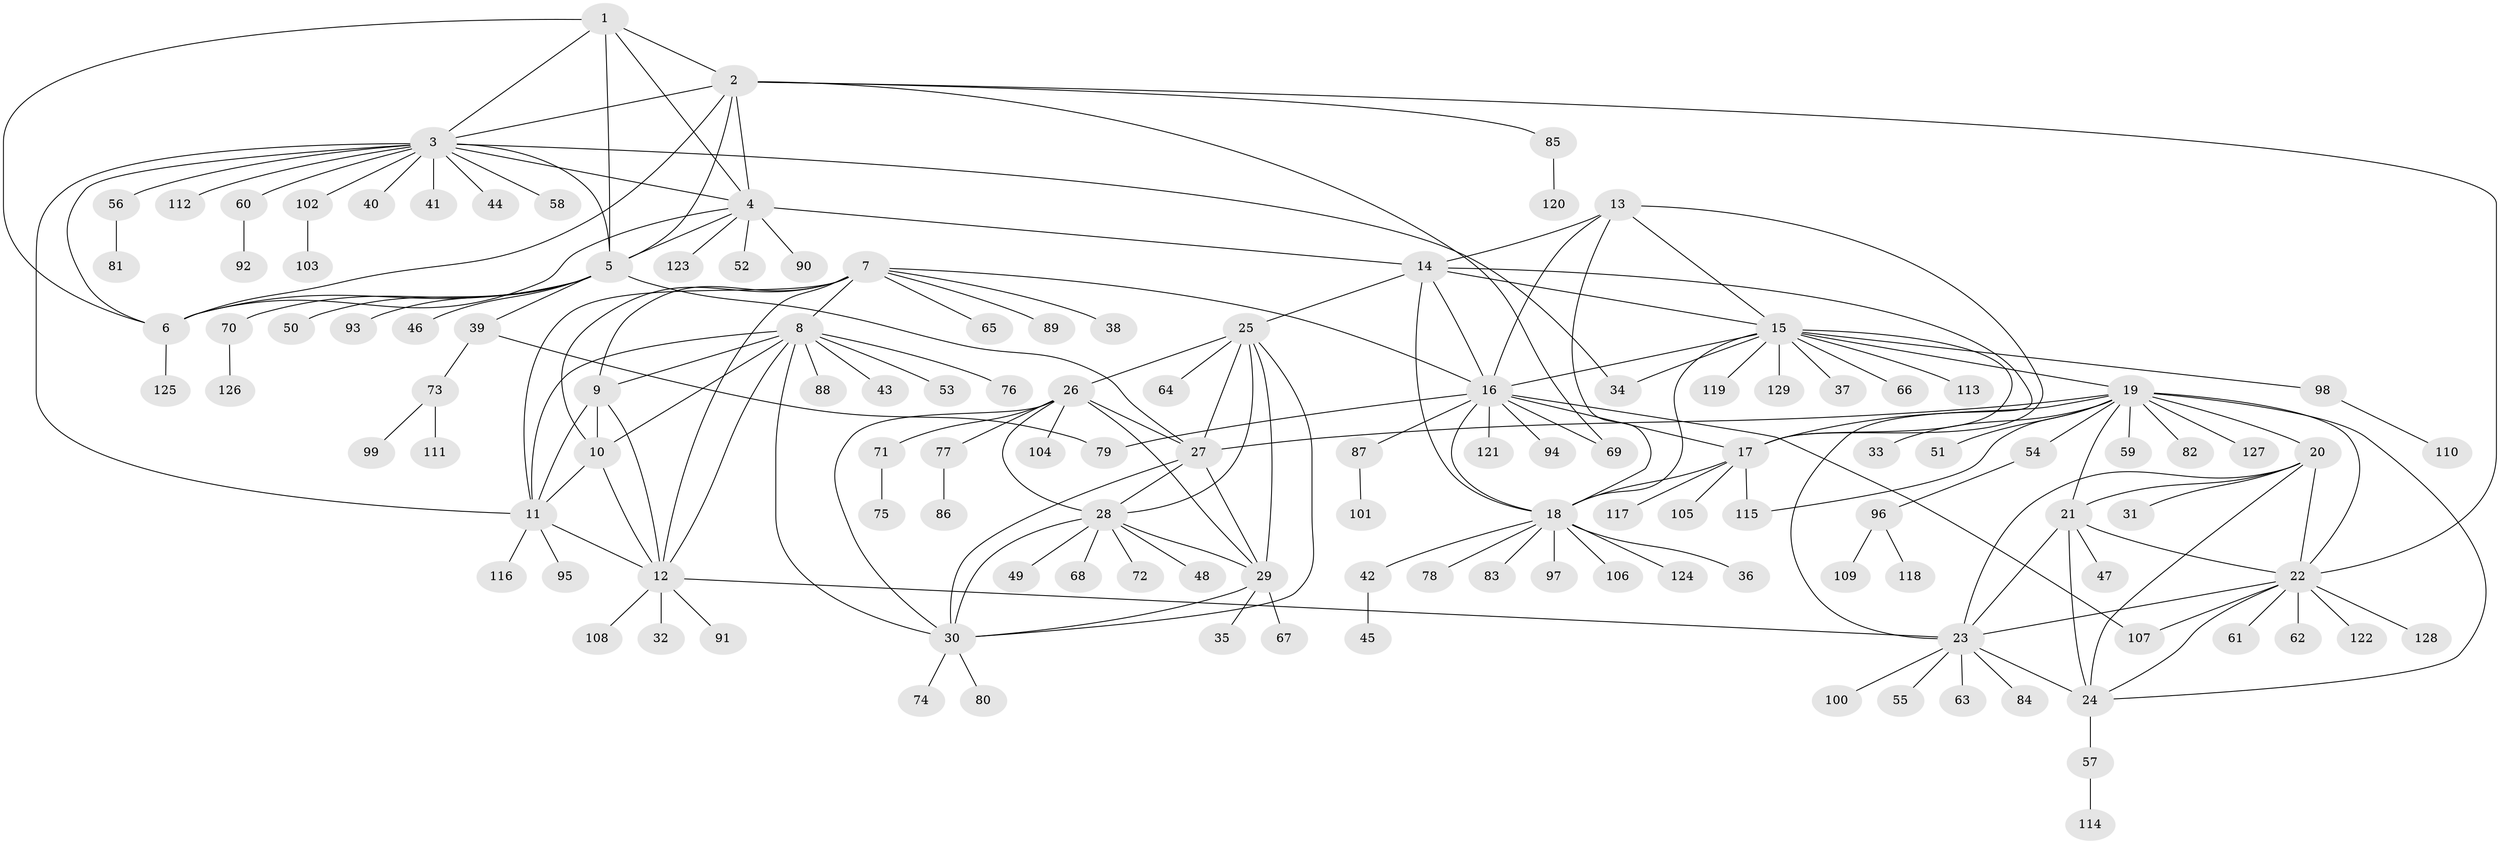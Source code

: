 // coarse degree distribution, {3: 0.05194805194805195, 6: 0.025974025974025976, 17: 0.025974025974025976, 10: 0.012987012987012988, 19: 0.012987012987012988, 7: 0.025974025974025976, 2: 0.11688311688311688, 8: 0.012987012987012988, 1: 0.7142857142857143}
// Generated by graph-tools (version 1.1) at 2025/19/03/04/25 18:19:42]
// undirected, 129 vertices, 189 edges
graph export_dot {
graph [start="1"]
  node [color=gray90,style=filled];
  1;
  2;
  3;
  4;
  5;
  6;
  7;
  8;
  9;
  10;
  11;
  12;
  13;
  14;
  15;
  16;
  17;
  18;
  19;
  20;
  21;
  22;
  23;
  24;
  25;
  26;
  27;
  28;
  29;
  30;
  31;
  32;
  33;
  34;
  35;
  36;
  37;
  38;
  39;
  40;
  41;
  42;
  43;
  44;
  45;
  46;
  47;
  48;
  49;
  50;
  51;
  52;
  53;
  54;
  55;
  56;
  57;
  58;
  59;
  60;
  61;
  62;
  63;
  64;
  65;
  66;
  67;
  68;
  69;
  70;
  71;
  72;
  73;
  74;
  75;
  76;
  77;
  78;
  79;
  80;
  81;
  82;
  83;
  84;
  85;
  86;
  87;
  88;
  89;
  90;
  91;
  92;
  93;
  94;
  95;
  96;
  97;
  98;
  99;
  100;
  101;
  102;
  103;
  104;
  105;
  106;
  107;
  108;
  109;
  110;
  111;
  112;
  113;
  114;
  115;
  116;
  117;
  118;
  119;
  120;
  121;
  122;
  123;
  124;
  125;
  126;
  127;
  128;
  129;
  1 -- 2;
  1 -- 3;
  1 -- 4;
  1 -- 5;
  1 -- 6;
  2 -- 3;
  2 -- 4;
  2 -- 5;
  2 -- 6;
  2 -- 22;
  2 -- 69;
  2 -- 85;
  3 -- 4;
  3 -- 5;
  3 -- 6;
  3 -- 11;
  3 -- 34;
  3 -- 40;
  3 -- 41;
  3 -- 44;
  3 -- 56;
  3 -- 58;
  3 -- 60;
  3 -- 102;
  3 -- 112;
  4 -- 5;
  4 -- 6;
  4 -- 14;
  4 -- 52;
  4 -- 90;
  4 -- 123;
  5 -- 6;
  5 -- 27;
  5 -- 39;
  5 -- 46;
  5 -- 50;
  5 -- 70;
  5 -- 93;
  6 -- 125;
  7 -- 8;
  7 -- 9;
  7 -- 10;
  7 -- 11;
  7 -- 12;
  7 -- 16;
  7 -- 38;
  7 -- 65;
  7 -- 89;
  8 -- 9;
  8 -- 10;
  8 -- 11;
  8 -- 12;
  8 -- 30;
  8 -- 43;
  8 -- 53;
  8 -- 76;
  8 -- 88;
  9 -- 10;
  9 -- 11;
  9 -- 12;
  10 -- 11;
  10 -- 12;
  11 -- 12;
  11 -- 95;
  11 -- 116;
  12 -- 23;
  12 -- 32;
  12 -- 91;
  12 -- 108;
  13 -- 14;
  13 -- 15;
  13 -- 16;
  13 -- 17;
  13 -- 18;
  14 -- 15;
  14 -- 16;
  14 -- 17;
  14 -- 18;
  14 -- 25;
  15 -- 16;
  15 -- 17;
  15 -- 18;
  15 -- 19;
  15 -- 34;
  15 -- 37;
  15 -- 66;
  15 -- 98;
  15 -- 113;
  15 -- 119;
  15 -- 129;
  16 -- 17;
  16 -- 18;
  16 -- 69;
  16 -- 79;
  16 -- 87;
  16 -- 94;
  16 -- 107;
  16 -- 121;
  17 -- 18;
  17 -- 105;
  17 -- 115;
  17 -- 117;
  18 -- 36;
  18 -- 42;
  18 -- 78;
  18 -- 83;
  18 -- 97;
  18 -- 106;
  18 -- 124;
  19 -- 20;
  19 -- 21;
  19 -- 22;
  19 -- 23;
  19 -- 24;
  19 -- 27;
  19 -- 33;
  19 -- 51;
  19 -- 54;
  19 -- 59;
  19 -- 82;
  19 -- 115;
  19 -- 127;
  20 -- 21;
  20 -- 22;
  20 -- 23;
  20 -- 24;
  20 -- 31;
  21 -- 22;
  21 -- 23;
  21 -- 24;
  21 -- 47;
  22 -- 23;
  22 -- 24;
  22 -- 61;
  22 -- 62;
  22 -- 107;
  22 -- 122;
  22 -- 128;
  23 -- 24;
  23 -- 55;
  23 -- 63;
  23 -- 84;
  23 -- 100;
  24 -- 57;
  25 -- 26;
  25 -- 27;
  25 -- 28;
  25 -- 29;
  25 -- 30;
  25 -- 64;
  26 -- 27;
  26 -- 28;
  26 -- 29;
  26 -- 30;
  26 -- 71;
  26 -- 77;
  26 -- 104;
  27 -- 28;
  27 -- 29;
  27 -- 30;
  28 -- 29;
  28 -- 30;
  28 -- 48;
  28 -- 49;
  28 -- 68;
  28 -- 72;
  29 -- 30;
  29 -- 35;
  29 -- 67;
  30 -- 74;
  30 -- 80;
  39 -- 73;
  39 -- 79;
  42 -- 45;
  54 -- 96;
  56 -- 81;
  57 -- 114;
  60 -- 92;
  70 -- 126;
  71 -- 75;
  73 -- 99;
  73 -- 111;
  77 -- 86;
  85 -- 120;
  87 -- 101;
  96 -- 109;
  96 -- 118;
  98 -- 110;
  102 -- 103;
}
